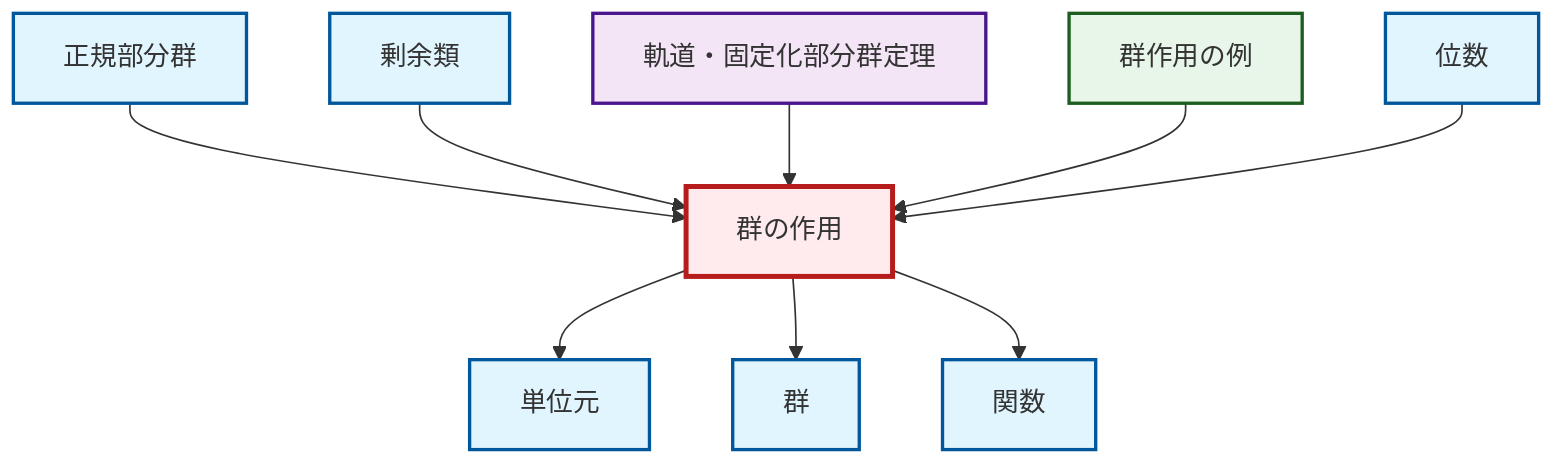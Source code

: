 graph TD
    classDef definition fill:#e1f5fe,stroke:#01579b,stroke-width:2px
    classDef theorem fill:#f3e5f5,stroke:#4a148c,stroke-width:2px
    classDef axiom fill:#fff3e0,stroke:#e65100,stroke-width:2px
    classDef example fill:#e8f5e9,stroke:#1b5e20,stroke-width:2px
    classDef current fill:#ffebee,stroke:#b71c1c,stroke-width:3px
    def-group-action["群の作用"]:::definition
    def-function["関数"]:::definition
    def-order["位数"]:::definition
    def-coset["剰余類"]:::definition
    ex-group-action-examples["群作用の例"]:::example
    thm-orbit-stabilizer["軌道・固定化部分群定理"]:::theorem
    def-identity-element["単位元"]:::definition
    def-group["群"]:::definition
    def-normal-subgroup["正規部分群"]:::definition
    def-normal-subgroup --> def-group-action
    def-coset --> def-group-action
    thm-orbit-stabilizer --> def-group-action
    ex-group-action-examples --> def-group-action
    def-group-action --> def-identity-element
    def-order --> def-group-action
    def-group-action --> def-group
    def-group-action --> def-function
    class def-group-action current
